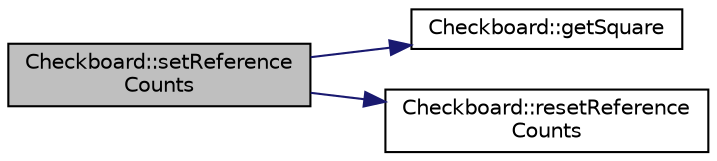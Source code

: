 digraph "Checkboard::setReferenceCounts"
{
 // LATEX_PDF_SIZE
  bgcolor="transparent";
  edge [fontname="Helvetica",fontsize="10",labelfontname="Helvetica",labelfontsize="10"];
  node [fontname="Helvetica",fontsize="10",shape=record];
  rankdir="LR";
  Node1 [label="Checkboard::setReference\lCounts",height=0.2,width=0.4,color="black", fillcolor="grey75", style="filled", fontcolor="black",tooltip=" "];
  Node1 -> Node2 [color="midnightblue",fontsize="10",style="solid",fontname="Helvetica"];
  Node2 [label="Checkboard::getSquare",height=0.2,width=0.4,color="black",URL="$d7/d22/classCheckboard.html#a8bf65dfb381014bdb3583a04191be9fa",tooltip=" "];
  Node1 -> Node3 [color="midnightblue",fontsize="10",style="solid",fontname="Helvetica"];
  Node3 [label="Checkboard::resetReference\lCounts",height=0.2,width=0.4,color="black",URL="$d7/d22/classCheckboard.html#ac6518f96d2609df334c7a39dc337c79c",tooltip=" "];
}
